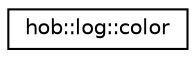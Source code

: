 digraph "Graphical Class Hierarchy"
{
 // LATEX_PDF_SIZE
  edge [fontname="Helvetica",fontsize="10",labelfontname="Helvetica",labelfontsize="10"];
  node [fontname="Helvetica",fontsize="10",shape=record];
  rankdir="LR";
  Node0 [label="hob::log::color",height=0.2,width=0.4,color="black", fillcolor="white", style="filled",URL="$classhob_1_1log_1_1color.html",tooltip="Changes the terminal text color based on the severity of the log in a RAII manner."];
}
